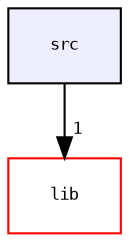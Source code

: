digraph "src" {
  bgcolor=transparent;
  compound=true
  node [ fontsize="8", fontname="DejaVuSansMono"];
  edge [ labelfontsize="8", labelfontname="DejaVuSansMono"];
  dir_68267d1309a1af8e8297ef4c3efbcdba [shape=box, label="src", style="filled", fillcolor="#eeeeff", pencolor="black", URL="dir_68267d1309a1af8e8297ef4c3efbcdba.html"];
  dir_97aefd0d527b934f1d99a682da8fe6a9 [shape=box label="lib" color="red" URL="dir_97aefd0d527b934f1d99a682da8fe6a9.html"];
  dir_68267d1309a1af8e8297ef4c3efbcdba->dir_97aefd0d527b934f1d99a682da8fe6a9 [headlabel="1", labeldistance=1.5 headhref="dir_000001_000002.html"];
}
